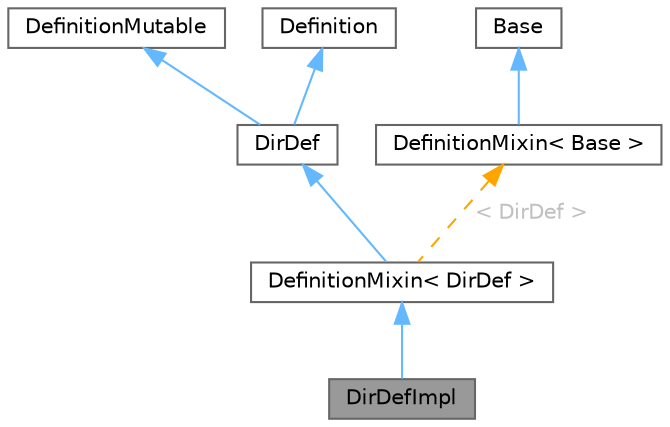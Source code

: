 digraph "DirDefImpl"
{
 // INTERACTIVE_SVG=YES
 // LATEX_PDF_SIZE
  bgcolor="transparent";
  edge [fontname=Helvetica,fontsize=10,labelfontname=Helvetica,labelfontsize=10];
  node [fontname=Helvetica,fontsize=10,shape=box,height=0.2,width=0.4];
  Node1 [label="DirDefImpl",height=0.2,width=0.4,color="gray40", fillcolor="grey60", style="filled", fontcolor="black",tooltip=" "];
  Node2 -> Node1 [dir="back",color="steelblue1",style="solid",tooltip=" "];
  Node2 [label="DefinitionMixin\< DirDef \>",height=0.2,width=0.4,color="gray40", fillcolor="white", style="filled",URL="$dd/d10/class_definition_mixin.html",tooltip=" "];
  Node3 -> Node2 [dir="back",color="steelblue1",style="solid",tooltip=" "];
  Node3 [label="DirDef",height=0.2,width=0.4,color="gray40", fillcolor="white", style="filled",URL="$d4/dd4/class_dir_def.html",tooltip="A model of a directory symbol."];
  Node4 -> Node3 [dir="back",color="steelblue1",style="solid",tooltip=" "];
  Node4 [label="DefinitionMutable",height=0.2,width=0.4,color="gray40", fillcolor="white", style="filled",URL="$d0/d46/class_definition_mutable.html",tooltip=" "];
  Node5 -> Node3 [dir="back",color="steelblue1",style="solid",tooltip=" "];
  Node5 [label="Definition",height=0.2,width=0.4,color="gray40", fillcolor="white", style="filled",URL="$d5/dcc/class_definition.html",tooltip="The common base class of all entity definitions found in the sources."];
  Node6 -> Node2 [dir="back",color="orange",style="dashed",tooltip=" ",label=" \< DirDef \>",fontcolor="grey" ];
  Node6 [label="DefinitionMixin\< Base \>",height=0.2,width=0.4,color="gray40", fillcolor="white", style="filled",URL="$dd/d10/class_definition_mixin.html",tooltip=" "];
  Node7 -> Node6 [dir="back",color="steelblue1",style="solid",tooltip=" "];
  Node7 [label="Base",height=0.2,width=0.4,color="gray40", fillcolor="white", style="filled",tooltip=" "];
}
